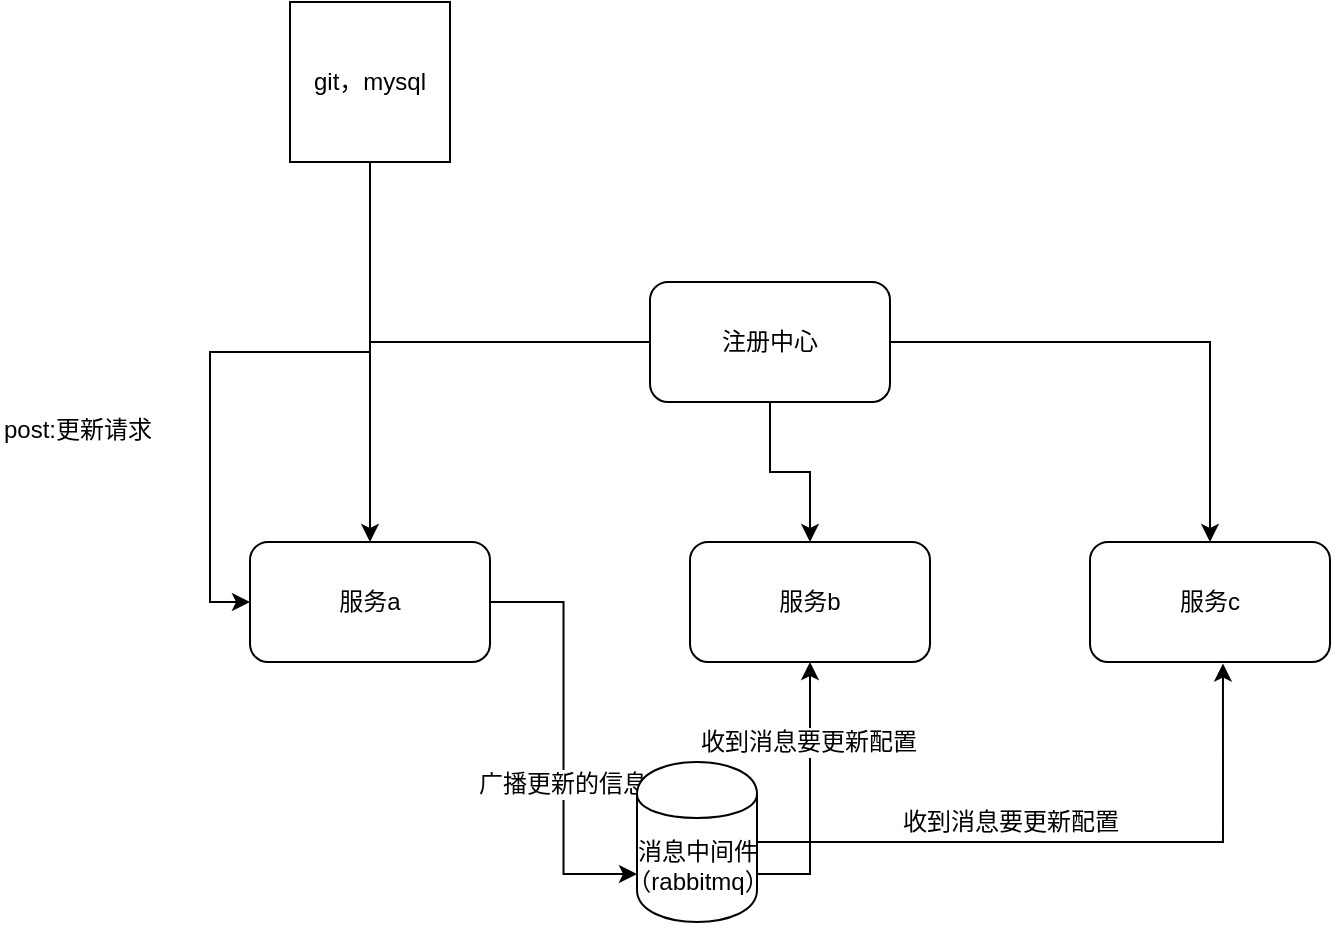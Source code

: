 <mxfile version="10.8.4" type="github"><diagram id="IBQHJ6COTbiK8dCMKWVg" name="第 1 页"><mxGraphModel dx="1127" dy="532" grid="1" gridSize="10" guides="1" tooltips="1" connect="1" arrows="1" fold="1" page="1" pageScale="1" pageWidth="827" pageHeight="1169" math="0" shadow="0"><root><mxCell id="0"/><mxCell id="1" parent="0"/><mxCell id="uPBD8qKGKWeEdtvSyFAn-14" style="edgeStyle=orthogonalEdgeStyle;rounded=0;orthogonalLoop=1;jettySize=auto;html=1;entryX=0;entryY=0.5;entryDx=0;entryDy=0;" edge="1" parent="1" source="uPBD8qKGKWeEdtvSyFAn-1" target="uPBD8qKGKWeEdtvSyFAn-3"><mxGeometry relative="1" as="geometry"/></mxCell><mxCell id="uPBD8qKGKWeEdtvSyFAn-1" value="git，mysql" style="whiteSpace=wrap;html=1;aspect=fixed;" vertex="1" parent="1"><mxGeometry x="210" y="200" width="80" height="80" as="geometry"/></mxCell><mxCell id="uPBD8qKGKWeEdtvSyFAn-9" style="edgeStyle=orthogonalEdgeStyle;rounded=0;orthogonalLoop=1;jettySize=auto;html=1;" edge="1" parent="1" source="uPBD8qKGKWeEdtvSyFAn-2" target="uPBD8qKGKWeEdtvSyFAn-3"><mxGeometry relative="1" as="geometry"/></mxCell><mxCell id="uPBD8qKGKWeEdtvSyFAn-10" style="edgeStyle=orthogonalEdgeStyle;rounded=0;orthogonalLoop=1;jettySize=auto;html=1;entryX=0.5;entryY=0;entryDx=0;entryDy=0;" edge="1" parent="1" source="uPBD8qKGKWeEdtvSyFAn-2" target="uPBD8qKGKWeEdtvSyFAn-5"><mxGeometry relative="1" as="geometry"/></mxCell><mxCell id="uPBD8qKGKWeEdtvSyFAn-11" style="edgeStyle=orthogonalEdgeStyle;rounded=0;orthogonalLoop=1;jettySize=auto;html=1;entryX=0.5;entryY=0;entryDx=0;entryDy=0;" edge="1" parent="1" source="uPBD8qKGKWeEdtvSyFAn-2" target="uPBD8qKGKWeEdtvSyFAn-6"><mxGeometry relative="1" as="geometry"/></mxCell><mxCell id="uPBD8qKGKWeEdtvSyFAn-2" value="注册中心" style="rounded=1;whiteSpace=wrap;html=1;" vertex="1" parent="1"><mxGeometry x="390" y="340" width="120" height="60" as="geometry"/></mxCell><mxCell id="uPBD8qKGKWeEdtvSyFAn-16" style="edgeStyle=orthogonalEdgeStyle;rounded=0;orthogonalLoop=1;jettySize=auto;html=1;entryX=0;entryY=0.7;entryDx=0;entryDy=0;" edge="1" parent="1" source="uPBD8qKGKWeEdtvSyFAn-3" target="uPBD8qKGKWeEdtvSyFAn-12"><mxGeometry relative="1" as="geometry"/></mxCell><mxCell id="uPBD8qKGKWeEdtvSyFAn-18" value="广播更新的信息" style="text;html=1;resizable=0;points=[];align=center;verticalAlign=middle;labelBackgroundColor=#ffffff;" vertex="1" connectable="0" parent="uPBD8qKGKWeEdtvSyFAn-16"><mxGeometry x="0.211" y="-1" relative="1" as="geometry"><mxPoint as="offset"/></mxGeometry></mxCell><mxCell id="uPBD8qKGKWeEdtvSyFAn-3" value="服务a" style="rounded=1;whiteSpace=wrap;html=1;" vertex="1" parent="1"><mxGeometry x="190" y="470" width="120" height="60" as="geometry"/></mxCell><mxCell id="uPBD8qKGKWeEdtvSyFAn-5" value="服务b" style="rounded=1;whiteSpace=wrap;html=1;" vertex="1" parent="1"><mxGeometry x="410" y="470" width="120" height="60" as="geometry"/></mxCell><mxCell id="uPBD8qKGKWeEdtvSyFAn-6" value="服务c" style="rounded=1;whiteSpace=wrap;html=1;" vertex="1" parent="1"><mxGeometry x="610" y="470" width="120" height="60" as="geometry"/></mxCell><mxCell id="uPBD8qKGKWeEdtvSyFAn-17" style="edgeStyle=orthogonalEdgeStyle;rounded=0;orthogonalLoop=1;jettySize=auto;html=1;exitX=1;exitY=0.7;exitDx=0;exitDy=0;entryX=0.5;entryY=1;entryDx=0;entryDy=0;" edge="1" parent="1" source="uPBD8qKGKWeEdtvSyFAn-12" target="uPBD8qKGKWeEdtvSyFAn-5"><mxGeometry relative="1" as="geometry"/></mxCell><mxCell id="uPBD8qKGKWeEdtvSyFAn-21" value="收到消息要更新配置" style="text;html=1;resizable=0;points=[];align=center;verticalAlign=middle;labelBackgroundColor=#ffffff;" vertex="1" connectable="0" parent="uPBD8qKGKWeEdtvSyFAn-17"><mxGeometry x="0.399" y="1" relative="1" as="geometry"><mxPoint as="offset"/></mxGeometry></mxCell><mxCell id="uPBD8qKGKWeEdtvSyFAn-19" style="edgeStyle=orthogonalEdgeStyle;rounded=0;orthogonalLoop=1;jettySize=auto;html=1;entryX=0.554;entryY=1.013;entryDx=0;entryDy=0;entryPerimeter=0;" edge="1" parent="1" source="uPBD8qKGKWeEdtvSyFAn-12" target="uPBD8qKGKWeEdtvSyFAn-6"><mxGeometry relative="1" as="geometry"/></mxCell><mxCell id="uPBD8qKGKWeEdtvSyFAn-12" value="消息中间件（rabbitmq）" style="shape=cylinder;whiteSpace=wrap;html=1;boundedLbl=1;backgroundOutline=1;" vertex="1" parent="1"><mxGeometry x="383.5" y="580" width="60" height="80" as="geometry"/></mxCell><mxCell id="uPBD8qKGKWeEdtvSyFAn-15" value="post:更新请求" style="text;html=1;resizable=0;points=[];autosize=1;align=left;verticalAlign=top;spacingTop=-4;" vertex="1" parent="1"><mxGeometry x="65" y="404" width="90" height="20" as="geometry"/></mxCell><mxCell id="uPBD8qKGKWeEdtvSyFAn-22" value="收到消息要更新配置" style="text;html=1;resizable=0;points=[];align=center;verticalAlign=middle;labelBackgroundColor=#ffffff;" vertex="1" connectable="0" parent="1"><mxGeometry x="570.241" y="610.069" as="geometry"><mxPoint as="offset"/></mxGeometry></mxCell></root></mxGraphModel></diagram></mxfile>